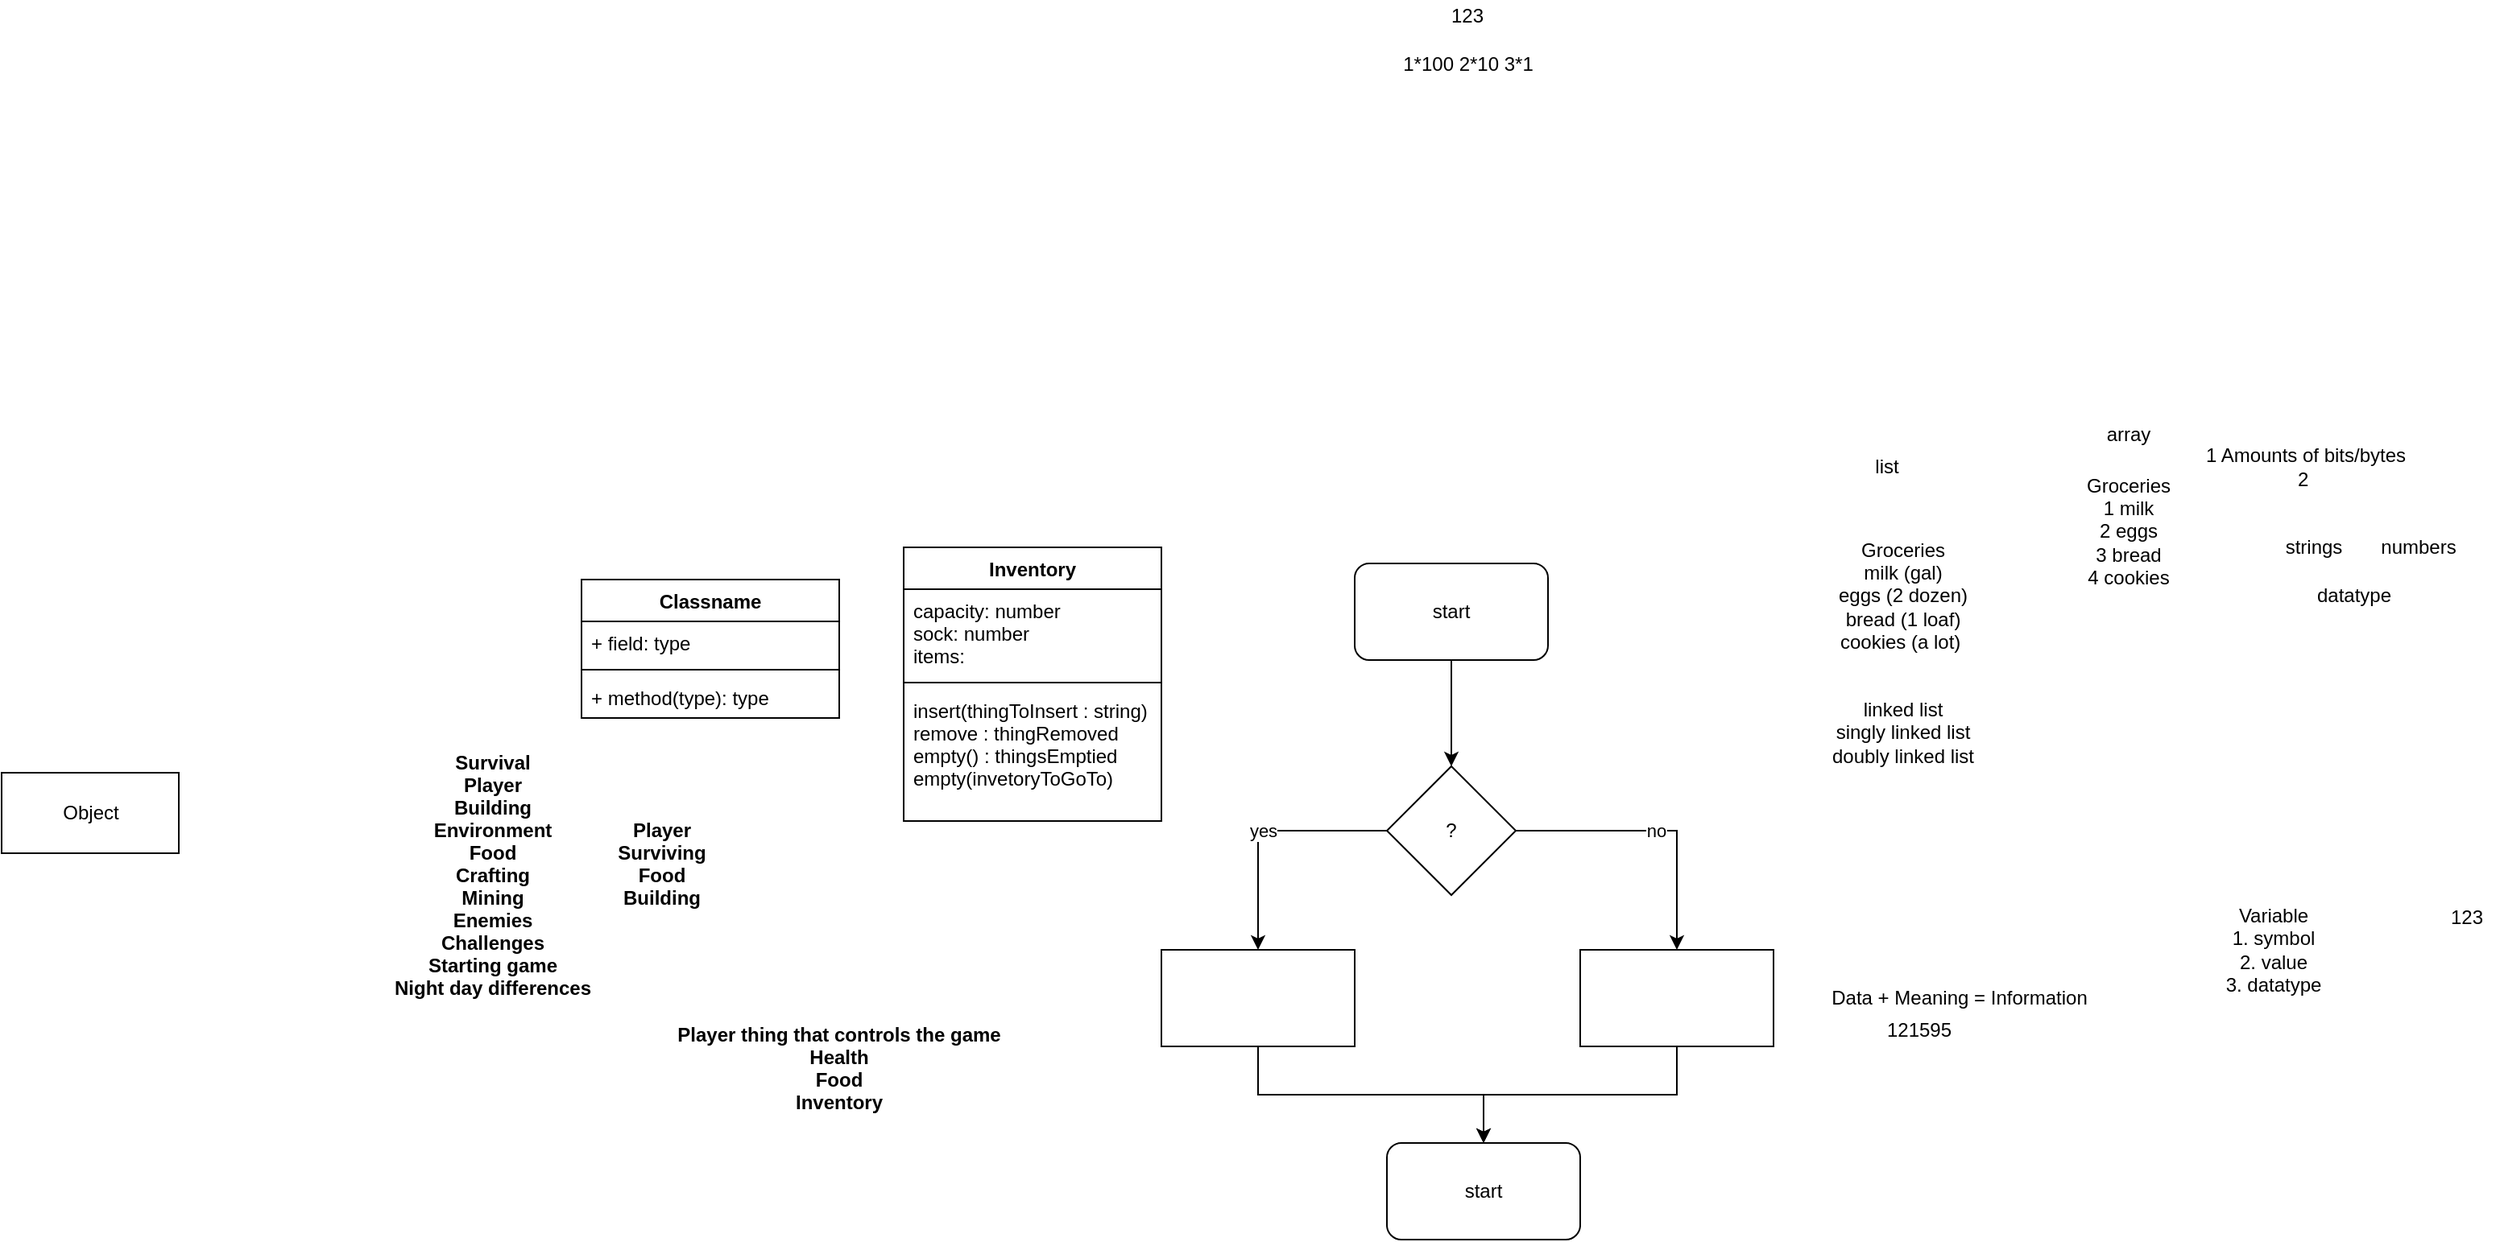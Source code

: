 <mxfile version="13.6.9" type="github">
  <diagram id="_38OMIWXt7H9RE7dVZdC" name="Page-1">
    <mxGraphModel dx="868" dy="1579" grid="1" gridSize="10" guides="1" tooltips="1" connect="1" arrows="1" fold="1" page="1" pageScale="1" pageWidth="850" pageHeight="1100" math="0" shadow="0">
      <root>
        <mxCell id="0" />
        <mxCell id="1" parent="0" />
        <mxCell id="c1YBvzrRhg0FDO1bEwd2-1" value="Classname" style="swimlane;fontStyle=1;align=center;verticalAlign=top;childLayout=stackLayout;horizontal=1;startSize=26;horizontalStack=0;resizeParent=1;resizeParentMax=0;resizeLast=0;collapsible=1;marginBottom=0;" parent="1" vertex="1">
          <mxGeometry x="440" y="140" width="160" height="86" as="geometry" />
        </mxCell>
        <mxCell id="c1YBvzrRhg0FDO1bEwd2-2" value="+ field: type" style="text;strokeColor=none;fillColor=none;align=left;verticalAlign=top;spacingLeft=4;spacingRight=4;overflow=hidden;rotatable=0;points=[[0,0.5],[1,0.5]];portConstraint=eastwest;" parent="c1YBvzrRhg0FDO1bEwd2-1" vertex="1">
          <mxGeometry y="26" width="160" height="26" as="geometry" />
        </mxCell>
        <mxCell id="c1YBvzrRhg0FDO1bEwd2-3" value="" style="line;strokeWidth=1;fillColor=none;align=left;verticalAlign=middle;spacingTop=-1;spacingLeft=3;spacingRight=3;rotatable=0;labelPosition=right;points=[];portConstraint=eastwest;" parent="c1YBvzrRhg0FDO1bEwd2-1" vertex="1">
          <mxGeometry y="52" width="160" height="8" as="geometry" />
        </mxCell>
        <mxCell id="c1YBvzrRhg0FDO1bEwd2-4" value="+ method(type): type" style="text;strokeColor=none;fillColor=none;align=left;verticalAlign=top;spacingLeft=4;spacingRight=4;overflow=hidden;rotatable=0;points=[[0,0.5],[1,0.5]];portConstraint=eastwest;" parent="c1YBvzrRhg0FDO1bEwd2-1" vertex="1">
          <mxGeometry y="60" width="160" height="26" as="geometry" />
        </mxCell>
        <mxCell id="c1YBvzrRhg0FDO1bEwd2-5" value="Object" style="html=1;" parent="1" vertex="1">
          <mxGeometry x="80" y="260" width="110" height="50" as="geometry" />
        </mxCell>
        <mxCell id="c1YBvzrRhg0FDO1bEwd2-6" value="Survival&#xa;Player&#xa;Building&#xa;Environment&#xa;Food&#xa;Crafting&#xa;Mining&#xa;Enemies&#xa;Challenges&#xa;Starting game&#xa;Night day differences" style="text;align=center;fontStyle=1;verticalAlign=middle;spacingLeft=3;spacingRight=3;strokeColor=none;rotatable=0;points=[[0,0.5],[1,0.5]];portConstraint=eastwest;" parent="1" vertex="1">
          <mxGeometry x="345" y="310" width="80" height="26" as="geometry" />
        </mxCell>
        <mxCell id="c1YBvzrRhg0FDO1bEwd2-7" value="Player&#xa;Surviving&#xa;Food&#xa;Building&#xa;" style="text;align=center;fontStyle=1;verticalAlign=middle;spacingLeft=3;spacingRight=3;strokeColor=none;rotatable=0;points=[[0,0.5],[1,0.5]];portConstraint=eastwest;" parent="1" vertex="1">
          <mxGeometry x="450" y="310" width="80" height="26" as="geometry" />
        </mxCell>
        <mxCell id="c1YBvzrRhg0FDO1bEwd2-8" value="Player thing that controls the game&#xa;Health&#xa;Food&#xa;Inventory" style="text;align=center;fontStyle=1;verticalAlign=middle;spacingLeft=3;spacingRight=3;strokeColor=none;rotatable=0;points=[[0,0.5],[1,0.5]];portConstraint=eastwest;" parent="1" vertex="1">
          <mxGeometry x="560" y="430" width="80" height="26" as="geometry" />
        </mxCell>
        <mxCell id="c1YBvzrRhg0FDO1bEwd2-9" value="Inventory" style="swimlane;fontStyle=1;align=center;verticalAlign=top;childLayout=stackLayout;horizontal=1;startSize=26;horizontalStack=0;resizeParent=1;resizeParentMax=0;resizeLast=0;collapsible=1;marginBottom=0;" parent="1" vertex="1">
          <mxGeometry x="640" y="120" width="160" height="170" as="geometry" />
        </mxCell>
        <mxCell id="c1YBvzrRhg0FDO1bEwd2-10" value="capacity: number&#xa;sock: number&#xa;items:&#xa;" style="text;strokeColor=none;fillColor=none;align=left;verticalAlign=top;spacingLeft=4;spacingRight=4;overflow=hidden;rotatable=0;points=[[0,0.5],[1,0.5]];portConstraint=eastwest;" parent="c1YBvzrRhg0FDO1bEwd2-9" vertex="1">
          <mxGeometry y="26" width="160" height="54" as="geometry" />
        </mxCell>
        <mxCell id="c1YBvzrRhg0FDO1bEwd2-11" value="" style="line;strokeWidth=1;fillColor=none;align=left;verticalAlign=middle;spacingTop=-1;spacingLeft=3;spacingRight=3;rotatable=0;labelPosition=right;points=[];portConstraint=eastwest;" parent="c1YBvzrRhg0FDO1bEwd2-9" vertex="1">
          <mxGeometry y="80" width="160" height="8" as="geometry" />
        </mxCell>
        <mxCell id="c1YBvzrRhg0FDO1bEwd2-12" value="insert(thingToInsert : string) &#xa;remove : thingRemoved&#xa;empty() : thingsEmptied&#xa;empty(invetoryToGoTo)&#xa;" style="text;strokeColor=none;fillColor=none;align=left;verticalAlign=top;spacingLeft=4;spacingRight=4;overflow=hidden;rotatable=0;points=[[0,0.5],[1,0.5]];portConstraint=eastwest;" parent="c1YBvzrRhg0FDO1bEwd2-9" vertex="1">
          <mxGeometry y="88" width="160" height="82" as="geometry" />
        </mxCell>
        <mxCell id="fV77j_MeTy0e_qj4ae1h-3" style="edgeStyle=orthogonalEdgeStyle;rounded=0;orthogonalLoop=1;jettySize=auto;html=1;exitX=0.5;exitY=1;exitDx=0;exitDy=0;" parent="1" source="fV77j_MeTy0e_qj4ae1h-1" target="fV77j_MeTy0e_qj4ae1h-2" edge="1">
          <mxGeometry relative="1" as="geometry" />
        </mxCell>
        <mxCell id="fV77j_MeTy0e_qj4ae1h-1" value="start" style="rounded=1;whiteSpace=wrap;html=1;" parent="1" vertex="1">
          <mxGeometry x="920" y="130" width="120" height="60" as="geometry" />
        </mxCell>
        <mxCell id="fV77j_MeTy0e_qj4ae1h-6" value="yes" style="edgeStyle=orthogonalEdgeStyle;rounded=0;orthogonalLoop=1;jettySize=auto;html=1;exitX=0;exitY=0.5;exitDx=0;exitDy=0;" parent="1" source="fV77j_MeTy0e_qj4ae1h-2" target="fV77j_MeTy0e_qj4ae1h-5" edge="1">
          <mxGeometry relative="1" as="geometry" />
        </mxCell>
        <mxCell id="fV77j_MeTy0e_qj4ae1h-8" value="no" style="edgeStyle=orthogonalEdgeStyle;rounded=0;orthogonalLoop=1;jettySize=auto;html=1;exitX=1;exitY=0.5;exitDx=0;exitDy=0;" parent="1" source="fV77j_MeTy0e_qj4ae1h-2" target="fV77j_MeTy0e_qj4ae1h-7" edge="1">
          <mxGeometry relative="1" as="geometry" />
        </mxCell>
        <mxCell id="fV77j_MeTy0e_qj4ae1h-2" value="?" style="rhombus;whiteSpace=wrap;html=1;" parent="1" vertex="1">
          <mxGeometry x="940" y="256" width="80" height="80" as="geometry" />
        </mxCell>
        <mxCell id="fV77j_MeTy0e_qj4ae1h-10" style="edgeStyle=orthogonalEdgeStyle;rounded=0;orthogonalLoop=1;jettySize=auto;html=1;exitX=0.5;exitY=1;exitDx=0;exitDy=0;" parent="1" source="fV77j_MeTy0e_qj4ae1h-5" target="fV77j_MeTy0e_qj4ae1h-9" edge="1">
          <mxGeometry relative="1" as="geometry" />
        </mxCell>
        <mxCell id="fV77j_MeTy0e_qj4ae1h-5" value="" style="rounded=0;whiteSpace=wrap;html=1;" parent="1" vertex="1">
          <mxGeometry x="800" y="370" width="120" height="60" as="geometry" />
        </mxCell>
        <mxCell id="fV77j_MeTy0e_qj4ae1h-11" style="edgeStyle=orthogonalEdgeStyle;rounded=0;orthogonalLoop=1;jettySize=auto;html=1;exitX=0.5;exitY=1;exitDx=0;exitDy=0;" parent="1" source="fV77j_MeTy0e_qj4ae1h-7" target="fV77j_MeTy0e_qj4ae1h-9" edge="1">
          <mxGeometry relative="1" as="geometry" />
        </mxCell>
        <mxCell id="fV77j_MeTy0e_qj4ae1h-7" value="" style="rounded=0;whiteSpace=wrap;html=1;" parent="1" vertex="1">
          <mxGeometry x="1060" y="370" width="120" height="60" as="geometry" />
        </mxCell>
        <mxCell id="fV77j_MeTy0e_qj4ae1h-9" value="start" style="rounded=1;whiteSpace=wrap;html=1;" parent="1" vertex="1">
          <mxGeometry x="940" y="490" width="120" height="60" as="geometry" />
        </mxCell>
        <mxCell id="_4K1MjJ3_qHQkmQHoh8G-1" value="Groceries&lt;br&gt;milk (gal)&lt;br&gt;eggs (2 dozen)&lt;br&gt;bread (1 loaf)&lt;br&gt;cookies (a lot)&amp;nbsp;" style="text;html=1;align=center;verticalAlign=middle;resizable=0;points=[];autosize=1;" parent="1" vertex="1">
          <mxGeometry x="1210" y="110" width="100" height="80" as="geometry" />
        </mxCell>
        <mxCell id="_4K1MjJ3_qHQkmQHoh8G-2" value="linked list&lt;br&gt;singly linked list&lt;br&gt;doubly linked list" style="text;html=1;align=center;verticalAlign=middle;resizable=0;points=[];autosize=1;" parent="1" vertex="1">
          <mxGeometry x="1210" y="210" width="100" height="50" as="geometry" />
        </mxCell>
        <mxCell id="_4K1MjJ3_qHQkmQHoh8G-3" value="Groceries&lt;br&gt;1 milk&lt;br&gt;2 eggs&lt;br&gt;3 bread&lt;br&gt;4 cookies" style="text;html=1;align=center;verticalAlign=middle;resizable=0;points=[];autosize=1;" parent="1" vertex="1">
          <mxGeometry x="1365" y="70" width="70" height="80" as="geometry" />
        </mxCell>
        <mxCell id="6JYLYx4JHXWrA2m5877R-1" value="Data + Meaning = Information" style="text;html=1;align=center;verticalAlign=middle;resizable=0;points=[];autosize=1;" parent="1" vertex="1">
          <mxGeometry x="1210" y="390" width="170" height="20" as="geometry" />
        </mxCell>
        <mxCell id="6JYLYx4JHXWrA2m5877R-2" value="121595" style="text;html=1;align=center;verticalAlign=middle;resizable=0;points=[];autosize=1;" parent="1" vertex="1">
          <mxGeometry x="1240" y="410" width="60" height="20" as="geometry" />
        </mxCell>
        <mxCell id="soqQz1_LplRIS5dkgfLs-1" value="list" style="text;html=1;align=center;verticalAlign=middle;resizable=0;points=[];autosize=1;" parent="1" vertex="1">
          <mxGeometry x="1235" y="60" width="30" height="20" as="geometry" />
        </mxCell>
        <mxCell id="soqQz1_LplRIS5dkgfLs-2" value="array" style="text;html=1;align=center;verticalAlign=middle;resizable=0;points=[];autosize=1;" parent="1" vertex="1">
          <mxGeometry x="1380" y="40" width="40" height="20" as="geometry" />
        </mxCell>
        <mxCell id="soqQz1_LplRIS5dkgfLs-3" value="datatype" style="text;html=1;align=center;verticalAlign=middle;resizable=0;points=[];autosize=1;" parent="1" vertex="1">
          <mxGeometry x="1510" y="140" width="60" height="20" as="geometry" />
        </mxCell>
        <mxCell id="soqQz1_LplRIS5dkgfLs-4" value="strings" style="text;html=1;align=center;verticalAlign=middle;resizable=0;points=[];autosize=1;" parent="1" vertex="1">
          <mxGeometry x="1490" y="110" width="50" height="20" as="geometry" />
        </mxCell>
        <mxCell id="soqQz1_LplRIS5dkgfLs-5" value="numbers" style="text;html=1;align=center;verticalAlign=middle;resizable=0;points=[];autosize=1;" parent="1" vertex="1">
          <mxGeometry x="1550" y="110" width="60" height="20" as="geometry" />
        </mxCell>
        <mxCell id="soqQz1_LplRIS5dkgfLs-6" value="1 Amounts of bits/bytes&lt;br&gt;2&amp;nbsp;" style="text;html=1;align=center;verticalAlign=middle;resizable=0;points=[];autosize=1;" parent="1" vertex="1">
          <mxGeometry x="1440" y="55" width="140" height="30" as="geometry" />
        </mxCell>
        <mxCell id="Eul-OHPvdQXQQk-2mtmN-1" value="123" style="text;html=1;strokeColor=none;fillColor=none;align=center;verticalAlign=middle;whiteSpace=wrap;rounded=0;" vertex="1" parent="1">
          <mxGeometry x="970" y="-220" width="40" height="20" as="geometry" />
        </mxCell>
        <mxCell id="Eul-OHPvdQXQQk-2mtmN-2" value="1*100 2*10 3*1" style="text;html=1;align=center;verticalAlign=middle;resizable=0;points=[];autosize=1;" vertex="1" parent="1">
          <mxGeometry x="940" y="-190" width="100" height="20" as="geometry" />
        </mxCell>
        <mxCell id="Eul-OHPvdQXQQk-2mtmN-3" value="&lt;div&gt;Variable&lt;/div&gt;&lt;div&gt;1. symbol &lt;br&gt;&lt;/div&gt;&lt;div&gt;2. value&lt;/div&gt;&lt;div&gt;3. datatype&lt;br&gt;&lt;/div&gt;" style="text;html=1;align=center;verticalAlign=middle;resizable=0;points=[];autosize=1;" vertex="1" parent="1">
          <mxGeometry x="1455" y="340" width="70" height="60" as="geometry" />
        </mxCell>
        <mxCell id="Eul-OHPvdQXQQk-2mtmN-4" value="123" style="text;html=1;align=center;verticalAlign=middle;resizable=0;points=[];autosize=1;" vertex="1" parent="1">
          <mxGeometry x="1590" y="340" width="40" height="20" as="geometry" />
        </mxCell>
      </root>
    </mxGraphModel>
  </diagram>
</mxfile>
